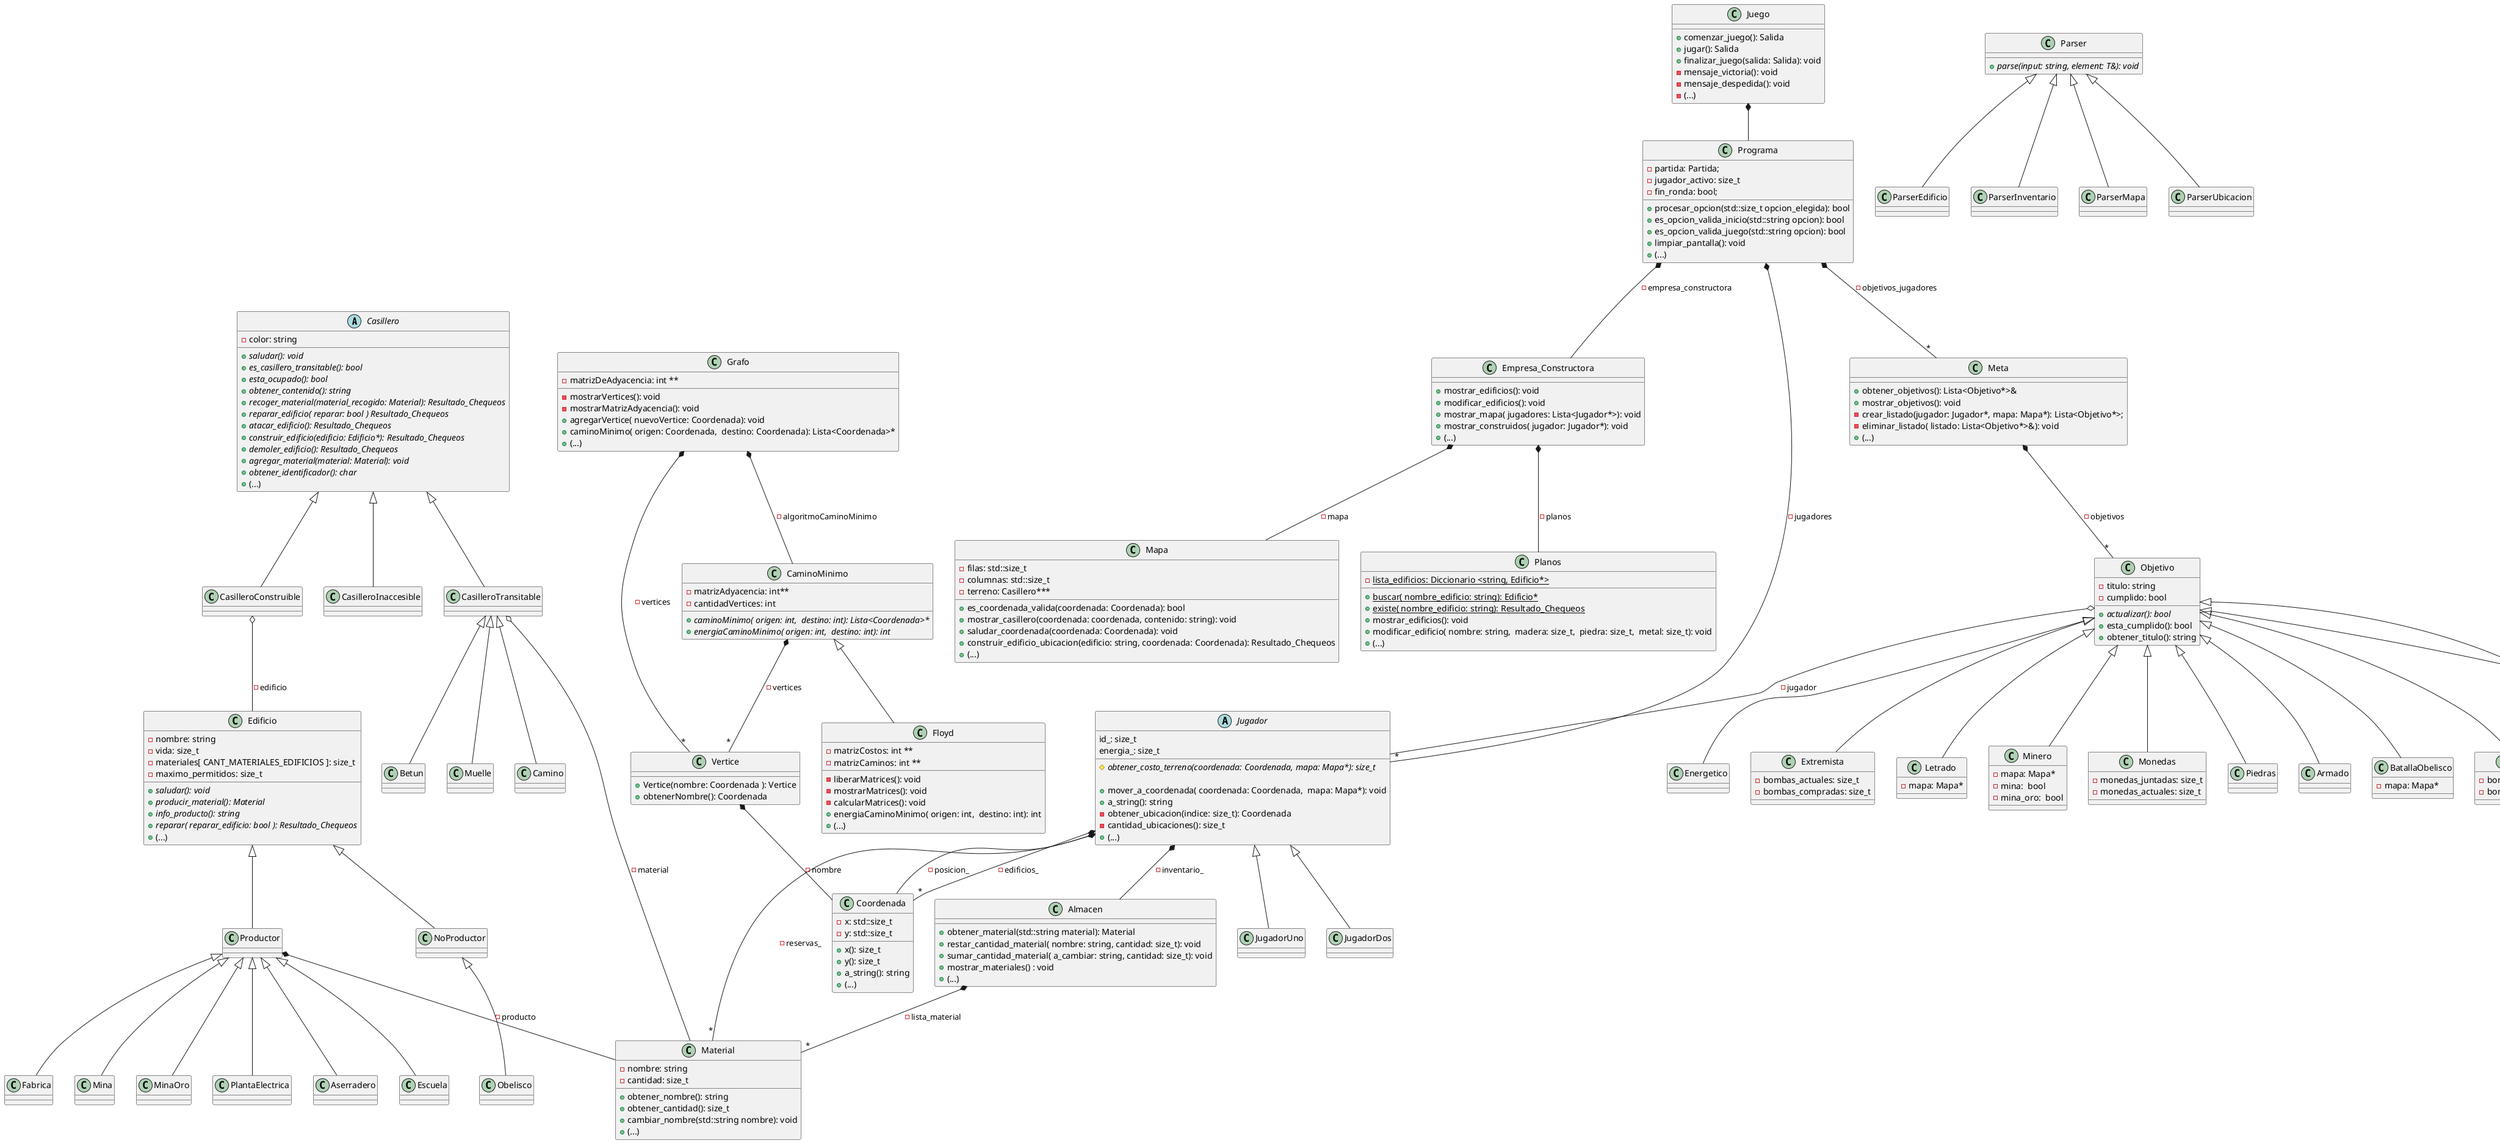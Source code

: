 @startuml TP3_PerfectCell
' Pueden utilizar https://plantuml-editor.kkeisuke.com/ para copiar y pegar el codigo. 
' La pagina tiene cheatsheet para ver la sintaxis. 
skinparam SequenceMessageAlignment center

'Voy a poner unicamente los metodos abstractos y atributos.
abstract class Casillero{
	- color: string
	+{abstract}  saludar(): void
	+{abstract}  es_casillero_transitable(): bool
	+{abstract}  esta_ocupado(): bool
	+{abstract} obtener_contenido(): string 
	+{abstract}  recoger_material(material_recogido: Material): Resultado_Chequeos 
	+{abstract}  reparar_edificio( reparar: bool ) Resultado_Chequeos
	+{abstract}  atacar_edificio(): Resultado_Chequeos
	+{abstract}  construir_edificio(edificio: Edificio*): Resultado_Chequeos
	+{abstract}  demoler_edificio(): Resultado_Chequeos
	+{abstract}	 agregar_material(material: Material): void
	+{abstract}  obtener_identificador(): char
	+(...)
}

class Edificio{
	- nombre: string
	- vida: size_t
	- materiales[ CANT_MATERIALES_EDIFICIOS ]: size_t
	- maximo_permitidos: size_t

	+ {abstract} saludar(): void
	+ {abstract} producir_material(): Material
	+ {abstract} info_producto(): string
	+ {abstract}  reparar( reparar_edificio: bool ): Resultado_Chequeos
	+ (...)
}

class Almacen{
	+ obtener_material(std::string material): Material
	+ restar_cantidad_material( nombre: string, cantidad: size_t): void	
	+ sumar_cantidad_material( a_cambiar: string, cantidad: size_t): void
	+ mostrar_materiales() : void
	+ (...)
}
class Empresa_Constructora{
	+ mostrar_edificios(): void
	+ modificar_edificios(): void
	+ mostrar_mapa( jugadores: Lista<Jugador*>): void
	+ mostrar_construidos( jugador: Jugador*): void
	+(...)
}
class Mapa{
	- filas: std::size_t
    - columnas: std::size_t
	- terreno: Casillero***

 	+ es_coordenada_valida(coordenada: Coordenada): bool
 	+ mostrar_casillero(coordenada: coordenada, contenido: string): void
 	+ saludar_coordenada(coordenada: Coordenada): void
 	+ construir_edificio_ubicacion(edificio: string, coordenada: Coordenada): Resultado_Chequeos
	+ (...)
}
class Planos{
	- {static} lista_edificios: Diccionario <string, Edificio*>
	+ {static} buscar( nombre_edificio: string): Edificio*
	+ {static} existe( nombre_edificio: string): Resultado_Chequeos
	+ mostrar_edificios(): void
	+ modificar_edificio( nombre: string,  madera: size_t,  piedra: size_t,  metal: size_t): void
	+ (...)
}

class CaminoMinimo{
	- matrizAdyacencia: int**
    - cantidadVertices: int
	+{abstract} caminoMinimo( origen: int,  destino: int): Lista<Coordenada>* 
	+{abstract} energiaCaminoMinimo( origen: int,  destino: int): int
}

class Floyd{
	- matrizCostos: int **
	- matrizCaminos: int **
  	- liberarMatrices(): void
  	- mostrarMatrices(): void
 	- calcularMatrices(): void
	+ energiaCaminoMinimo( origen: int,  destino: int): int
	+ (...)
}

class Grafo{
	- matrizDeAdyacencia: int **

	- mostrarVertices(): void
	- mostrarMatrizAdyacencia(): void
	+ agregarVertice( nuevoVertice: Coordenada): void
	+ caminoMinimo( origen: Coordenada,  destino: Coordenada): Lista<Coordenada>*
	+ (...)
}

class Vertice{
	+ Vertice(nombre: Coordenada ): Vertice
    + obtenerNombre(): Coordenada
}

class Juego{
	+ comenzar_juego(): Salida
	+ jugar(): Salida
	+ finalizar_juego(salida: Salida): void
	- mensaje_victoria(): void
	- mensaje_despedida(): void
	- (...)
}

abstract class Jugador{
	id_: size_t
	energia_: size_t
	# {abstract} obtener_costo_terreno(coordenada: Coordenada, mapa: Mapa*): size_t

+ mover_a_coordenada( coordenada: Coordenada,  mapa: Mapa*): void
+ a_string(): string
- obtener_ubicacion(indice: size_t): Coordenada
- cantidad_ubicaciones(): size_t
+(...)
}


class Material{
	- nombre: string
	- cantidad: size_t
	+ obtener_nombre(): string
	+ obtener_cantidad(): size_t
	+ cambiar_nombre(std::string nombre): void
	+ (...)
}

class Meta{
+ obtener_objetivos(): Lista<Objetivo*>&
+ mostrar_objetivos(): void
- crear_listado(jugador: Jugador*, mapa: Mapa*): Lista<Objetivo*>;
- eliminar_listado( listado: Lista<Objetivo*>&): void
+(...)

}

class Objetivo{
	- titulo: string
	- cumplido: bool
	+ {abstract} actualizar(): bool
	+ esta_cumplido(): bool
	+ obtener_titulo(): string
}

class Armado{}
class BatallaObelisco{
	- mapa: Mapa*
}
class Bombardero{
	- bombas_actuales: size_t
	- bombas_usadas: size_t
}
class Cansado{}
class Constructor{
	- mapa: Mapa*
	- claves: Lista<string>
}
class Energetico{}
class Extremista{
	- bombas_actuales: size_t
	- bombas_compradas: size_t
}
class Letrado{
	- mapa: Mapa*
}
class Minero{
	- mapa: Mapa*
	- mina:  bool
	- mina_oro:  bool
}
class Monedas{
	- monedas_juntadas: size_t
	- monedas_actuales: size_t
}
class Piedras{}


class Parser{
	+ {abstract} parse(input: string, element: T&): void
}
class ParserEdificio{}
class ParserInventario{}
class ParserMapa{}
class ParserUbicacion{}

class Programa{
	- partida: Partida;
	- jugador_activo: size_t
	- fin_ronda: bool;
	+ procesar_opcion(std::size_t opcion_elegida): bool
	+ es_opcion_valida_inicio(std::string opcion): bool
	+ es_opcion_valida_juego(std::string opcion): bool
	+ limpiar_pantalla(): void
	+(...)
}

class Coordenada{
	- x: std::size_t
	- y: std::size_t
	
	+ x(): size_t 
	+ y(): size_t 
	+ a_string(): string
	+ (...)
}
' RELACIONES '
Programa *-- Empresa_Constructora: - empresa_constructora
Programa *--"*" Jugador: -jugadores
Programa *--"*" Meta: - objetivos_jugadores
Empresa_Constructora *-- Mapa: - mapa
Empresa_Constructora *-- Planos: - planos
Almacen *--"*" Material: - lista_material

Casillero <|-- CasilleroConstruible
Casillero <|-- CasilleroTransitable
Casillero <|-- CasilleroInaccesible

CasilleroTransitable <|-- Camino
CasilleroTransitable <|-- Betun
CasilleroTransitable <|-- Muelle

CasilleroTransitable o-- Material: - material
CasilleroConstruible o-- Edificio: - edificio

Edificio <|-- Productor
Edificio <|-- NoProductor

NoProductor <|-- Obelisco

Productor *-- Material: - producto

Productor <|-- Aserradero
Productor <|-- Escuela
Productor <|-- Fabrica
Productor <|-- Mina
Productor <|-- MinaOro
Productor <|-- PlantaElectrica

Parser <|-- ParserEdificio
Parser <|-- ParserUbicacion
Parser <|-- ParserMapa
Parser <|-- ParserInventario

Jugador <|-- JugadorUno
Jugador <|-- JugadorDos 

Jugador *-- Almacen: - inventario_
Jugador *--"*" Material: - reservas_
Jugador *--"*" Coordenada: - edificios_
Jugador *-- Coordenada: - posicion_

CaminoMinimo *--"*" Vertice: - vertices
CaminoMinimo <|-- Floyd

Grafo *--"*" Vertice: -vertices
Grafo *-- CaminoMinimo: -algoritmoCaminoMinimo

Vertice *-- Coordenada: -nombre

Juego *-- Programa

Meta *--"*" Objetivo: -objetivos
Objetivo o-- Jugador: - jugador

Objetivo <|-- Armado
Objetivo <|-- BatallaObelisco
Objetivo <|-- Bombardero
Objetivo <|-- Cansado
Objetivo <|-- Constructor
Objetivo <|-- Energetico
Objetivo <|-- Extremista
Objetivo <|-- Letrado
Objetivo <|-- Minero
Objetivo <|-- Monedas
Objetivo <|-- Piedras
@enduml